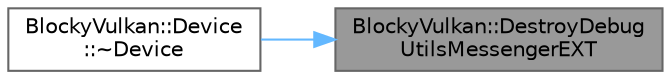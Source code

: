 digraph "BlockyVulkan::DestroyDebugUtilsMessengerEXT"
{
 // LATEX_PDF_SIZE
  bgcolor="transparent";
  edge [fontname=Helvetica,fontsize=10,labelfontname=Helvetica,labelfontsize=10];
  node [fontname=Helvetica,fontsize=10,shape=box,height=0.2,width=0.4];
  rankdir="RL";
  Node1 [id="Node000001",label="BlockyVulkan::DestroyDebug\lUtilsMessengerEXT",height=0.2,width=0.4,color="gray40", fillcolor="grey60", style="filled", fontcolor="black",tooltip=" "];
  Node1 -> Node2 [id="edge1_Node000001_Node000002",dir="back",color="steelblue1",style="solid",tooltip=" "];
  Node2 [id="Node000002",label="BlockyVulkan::Device\l::~Device",height=0.2,width=0.4,color="grey40", fillcolor="white", style="filled",URL="$class_blocky_vulkan_1_1_device.html#af4d1bbf15ca45ebc0df540f447701c35",tooltip=" "];
}
